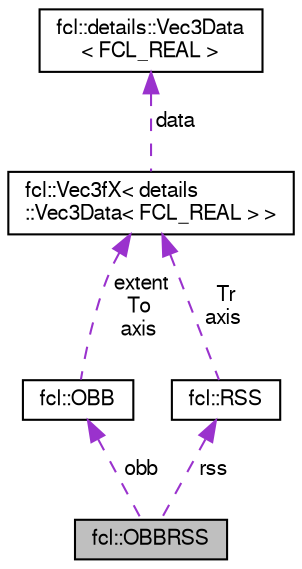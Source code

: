 digraph "fcl::OBBRSS"
{
  edge [fontname="FreeSans",fontsize="10",labelfontname="FreeSans",labelfontsize="10"];
  node [fontname="FreeSans",fontsize="10",shape=record];
  Node1 [label="fcl::OBBRSS",height=0.2,width=0.4,color="black", fillcolor="grey75", style="filled" fontcolor="black"];
  Node2 -> Node1 [dir="back",color="darkorchid3",fontsize="10",style="dashed",label=" obb" ,fontname="FreeSans"];
  Node2 [label="fcl::OBB",height=0.2,width=0.4,color="black", fillcolor="white", style="filled",URL="$a00134.html",tooltip="Oriented bounding box class. "];
  Node3 -> Node2 [dir="back",color="darkorchid3",fontsize="10",style="dashed",label=" extent\nTo\naxis" ,fontname="FreeSans"];
  Node3 [label="fcl::Vec3fX\< details\l::Vec3Data\< FCL_REAL \> \>",height=0.2,width=0.4,color="black", fillcolor="white", style="filled",URL="$a00223.html"];
  Node4 -> Node3 [dir="back",color="darkorchid3",fontsize="10",style="dashed",label=" data" ,fontname="FreeSans"];
  Node4 [label="fcl::details::Vec3Data\l\< FCL_REAL \>",height=0.2,width=0.4,color="black", fillcolor="white", style="filled",URL="$a00222.html"];
  Node5 -> Node1 [dir="back",color="darkorchid3",fontsize="10",style="dashed",label=" rss" ,fontname="FreeSans"];
  Node5 [label="fcl::RSS",height=0.2,width=0.4,color="black", fillcolor="white", style="filled",URL="$a00156.html",tooltip="A class for rectangle sphere-swept bounding volume. "];
  Node3 -> Node5 [dir="back",color="darkorchid3",fontsize="10",style="dashed",label=" Tr\naxis" ,fontname="FreeSans"];
}

